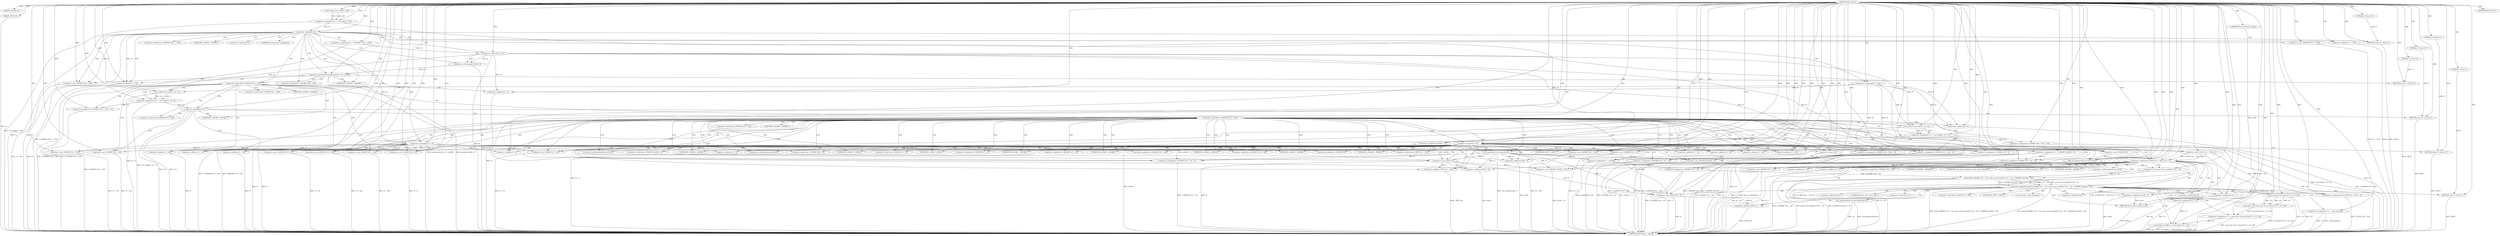 digraph tftp_connect {  
"1000113" [label = "(METHOD,tftp_connect)" ]
"1000386" [label = "(METHOD_RETURN,int __fastcall)" ]
"1000114" [label = "(PARAM,_DWORD *a1)" ]
"1000115" [label = "(PARAM,_BYTE *a2)" ]
"1000129" [label = "(<operator>.assignment,v4 = Curl_ccalloc(1, 336))" ]
"1000131" [label = "(Curl_ccalloc,Curl_ccalloc(1, 336))" ]
"1000134" [label = "(<operator>.assignment,a1[188] = v4)" ]
"1000140" [label = "(<operator>.logicalNot,!v4)" ]
"1000142" [label = "(RETURN,return 27;,return 27;)" ]
"1000143" [label = "(LITERAL,27,return 27;)" ]
"1000144" [label = "(<operator>.assignment,v5 = v4)" ]
"1000147" [label = "(<operator>.assignment,v6 = *(_DWORD *)(*a1 + 1576))" ]
"1000150" [label = "(<operator>.cast,(_DWORD *)(*a1 + 1576))" ]
"1000152" [label = "(<operator>.addition,*a1 + 1576)" ]
"1000157" [label = "(IDENTIFIER,v6,if ( v6 ))" ]
"1000160" [label = "(<operator>.greaterThan,(unsigned int)(v6 - 8) > 0xFFB0)" ]
"1000161" [label = "(<operator>.cast,(unsigned int)(v6 - 8))" ]
"1000163" [label = "(<operator>.subtraction,v6 - 8)" ]
"1000167" [label = "(RETURN,return 71;,return 71;)" ]
"1000168" [label = "(LITERAL,71,return 71;)" ]
"1000171" [label = "(<operator>.assignment,v6 = 512)" ]
"1000175" [label = "(<operator>.logicalNot,!*(_DWORD *)(v4 + 328))" ]
"1000177" [label = "(<operator>.cast,(_DWORD *)(v4 + 328))" ]
"1000179" [label = "(<operator>.addition,v4 + 328)" ]
"1000183" [label = "(<operator>.assignment,v10 = Curl_ccalloc(1, v6 + 4))" ]
"1000185" [label = "(Curl_ccalloc,Curl_ccalloc(1, v6 + 4))" ]
"1000187" [label = "(<operator>.addition,v6 + 4)" ]
"1000190" [label = "(<operator>.assignment,*(_DWORD *)(v5 + 328) = v10)" ]
"1000192" [label = "(<operator>.cast,(_DWORD *)(v5 + 328))" ]
"1000194" [label = "(<operator>.addition,v5 + 328)" ]
"1000199" [label = "(<operator>.logicalNot,!v10)" ]
"1000201" [label = "(RETURN,return 27;,return 27;)" ]
"1000202" [label = "(LITERAL,27,return 27;)" ]
"1000204" [label = "(<operator>.logicalNot,!*(_DWORD *)(v5 + 332))" ]
"1000206" [label = "(<operator>.cast,(_DWORD *)(v5 + 332))" ]
"1000208" [label = "(<operator>.addition,v5 + 332)" ]
"1000212" [label = "(<operator>.assignment,v14 = Curl_ccalloc(1, v6 + 4))" ]
"1000214" [label = "(Curl_ccalloc,Curl_ccalloc(1, v6 + 4))" ]
"1000216" [label = "(<operator>.addition,v6 + 4)" ]
"1000219" [label = "(<operator>.assignment,*(_DWORD *)(v5 + 332) = v14)" ]
"1000221" [label = "(<operator>.cast,(_DWORD *)(v5 + 332))" ]
"1000223" [label = "(<operator>.addition,v5 + 332)" ]
"1000228" [label = "(<operator>.logicalNot,!v14)" ]
"1000230" [label = "(RETURN,return 27;,return 27;)" ]
"1000231" [label = "(LITERAL,27,return 27;)" ]
"1000232" [label = "(Curl_conncontrol,Curl_conncontrol(a1, 1))" ]
"1000235" [label = "(<operator>.assignment,v7 = a1[105])" ]
"1000240" [label = "(<operator>.assignment,v8 = *(_DWORD *)(a1[20] + 4))" ]
"1000243" [label = "(<operator>.cast,(_DWORD *)(a1[20] + 4))" ]
"1000245" [label = "(<operator>.addition,a1[20] + 4)" ]
"1000250" [label = "(<operator>.assignment,*(_DWORD *)(v5 + 8) = -100)" ]
"1000252" [label = "(<operator>.cast,(_DWORD *)(v5 + 8))" ]
"1000254" [label = "(<operator>.addition,v5 + 8)" ]
"1000257" [label = "(<operator>.minus,-100)" ]
"1000259" [label = "(<operator>.assignment,*(_WORD *)(v5 + 52) = v8)" ]
"1000261" [label = "(<operator>.cast,(_WORD *)(v5 + 52))" ]
"1000263" [label = "(<operator>.addition,v5 + 52)" ]
"1000267" [label = "(<operator>.assignment,*(_DWORD *)(v5 + 16) = a1)" ]
"1000269" [label = "(<operator>.cast,(_DWORD *)(v5 + 16))" ]
"1000271" [label = "(<operator>.addition,v5 + 16)" ]
"1000275" [label = "(<operator>.assignment,*(_DWORD *)(v5 + 20) = v7)" ]
"1000277" [label = "(<operator>.cast,(_DWORD *)(v5 + 20))" ]
"1000279" [label = "(<operator>.addition,v5 + 20)" ]
"1000283" [label = "(<operator>.assignment,*(_DWORD *)(v5 + 320) = v6)" ]
"1000285" [label = "(<operator>.cast,(_DWORD *)(v5 + 320))" ]
"1000287" [label = "(<operator>.addition,v5 + 320)" ]
"1000291" [label = "(<operator>.assignment,*(_DWORD *)(v5 + 324) = v6)" ]
"1000293" [label = "(<operator>.cast,(_DWORD *)(v5 + 324))" ]
"1000295" [label = "(<operator>.addition,v5 + 324)" ]
"1000299" [label = "(<operator>.assignment,*(_DWORD *)v5 = 0)" ]
"1000301" [label = "(<operator>.cast,(_DWORD *)v5)" ]
"1000305" [label = "(tftp_set_timeouts,tftp_set_timeouts(v5))" ]
"1000308" [label = "(<operator>.notEquals,(*((_BYTE *)a1 + 591) & 2) != 0)" ]
"1000309" [label = "(<operator>.and,*((_BYTE *)a1 + 591) & 2)" ]
"1000311" [label = "(<operator>.addition,(_BYTE *)a1 + 591)" ]
"1000312" [label = "(<operator>.cast,(_BYTE *)a1)" ]
"1000320" [label = "(Curl_pgrsStartNow,Curl_pgrsStartNow(*a1))" ]
"1000323" [label = "(<operator>.assignment,result = 0)" ]
"1000326" [label = "(<operator>.assignment,*a2 = 1)" ]
"1000330" [label = "(RETURN,return result;,return result;)" ]
"1000331" [label = "(IDENTIFIER,result,return result;)" ]
"1000333" [label = "(<operator>.logicalNot,!bind(*(_DWORD *)(v5 + 20), (const struct sockaddr *)(v5 + 52), *(_DWORD *)(a1[20] + 16)))" ]
"1000334" [label = "(bind,bind(*(_DWORD *)(v5 + 20), (const struct sockaddr *)(v5 + 52), *(_DWORD *)(a1[20] + 16)))" ]
"1000336" [label = "(<operator>.cast,(_DWORD *)(v5 + 20))" ]
"1000338" [label = "(<operator>.addition,v5 + 20)" ]
"1000341" [label = "(<operator>.cast,(const struct sockaddr *)(v5 + 52))" ]
"1000343" [label = "(<operator>.addition,v5 + 52)" ]
"1000347" [label = "(<operator>.cast,(_DWORD *)(a1[20] + 16))" ]
"1000349" [label = "(<operator>.addition,a1[20] + 16)" ]
"1000355" [label = "(<operators>.assignmentOr,*((_BYTE *)a1 + 591) |= 2u)" ]
"1000357" [label = "(<operator>.addition,(_BYTE *)a1 + 591)" ]
"1000358" [label = "(<operator>.cast,(_BYTE *)a1)" ]
"1000364" [label = "(<operator>.assignment,v11 = _errno_location())" ]
"1000367" [label = "(<operator>.assignment,v12 = *a1)" ]
"1000371" [label = "(<operator>.assignment,v13 = (const char *)Curl_strerror(*v11, v15, 128))" ]
"1000373" [label = "(<operator>.cast,(const char *)Curl_strerror(*v11, v15, 128))" ]
"1000375" [label = "(Curl_strerror,Curl_strerror(*v11, v15, 128))" ]
"1000380" [label = "(Curl_failf,Curl_failf(v12, \"bind() failed; %s\", v13))" ]
"1000384" [label = "(RETURN,return 7;,return 7;)" ]
"1000385" [label = "(LITERAL,7,return 7;)" ]
"1000149" [label = "(<operator>.indirection,*(_DWORD *)(*a1 + 1576))" ]
"1000151" [label = "(UNKNOWN,_DWORD *,_DWORD *)" ]
"1000153" [label = "(<operator>.indirection,*a1)" ]
"1000162" [label = "(UNKNOWN,unsigned int,unsigned int)" ]
"1000176" [label = "(<operator>.indirection,*(_DWORD *)(v4 + 328))" ]
"1000178" [label = "(UNKNOWN,_DWORD *,_DWORD *)" ]
"1000191" [label = "(<operator>.indirection,*(_DWORD *)(v5 + 328))" ]
"1000193" [label = "(UNKNOWN,_DWORD *,_DWORD *)" ]
"1000205" [label = "(<operator>.indirection,*(_DWORD *)(v5 + 332))" ]
"1000207" [label = "(UNKNOWN,_DWORD *,_DWORD *)" ]
"1000220" [label = "(<operator>.indirection,*(_DWORD *)(v5 + 332))" ]
"1000222" [label = "(UNKNOWN,_DWORD *,_DWORD *)" ]
"1000237" [label = "(<operator>.indirectIndexAccess,a1[105])" ]
"1000242" [label = "(<operator>.indirection,*(_DWORD *)(a1[20] + 4))" ]
"1000244" [label = "(UNKNOWN,_DWORD *,_DWORD *)" ]
"1000246" [label = "(<operator>.indirectIndexAccess,a1[20])" ]
"1000251" [label = "(<operator>.indirection,*(_DWORD *)(v5 + 8))" ]
"1000253" [label = "(UNKNOWN,_DWORD *,_DWORD *)" ]
"1000260" [label = "(<operator>.indirection,*(_WORD *)(v5 + 52))" ]
"1000262" [label = "(UNKNOWN,_WORD *,_WORD *)" ]
"1000268" [label = "(<operator>.indirection,*(_DWORD *)(v5 + 16))" ]
"1000270" [label = "(UNKNOWN,_DWORD *,_DWORD *)" ]
"1000276" [label = "(<operator>.indirection,*(_DWORD *)(v5 + 20))" ]
"1000278" [label = "(UNKNOWN,_DWORD *,_DWORD *)" ]
"1000284" [label = "(<operator>.indirection,*(_DWORD *)(v5 + 320))" ]
"1000286" [label = "(UNKNOWN,_DWORD *,_DWORD *)" ]
"1000292" [label = "(<operator>.indirection,*(_DWORD *)(v5 + 324))" ]
"1000294" [label = "(UNKNOWN,_DWORD *,_DWORD *)" ]
"1000300" [label = "(<operator>.indirection,*(_DWORD *)v5)" ]
"1000302" [label = "(UNKNOWN,_DWORD *,_DWORD *)" ]
"1000310" [label = "(<operator>.indirection,*((_BYTE *)a1 + 591))" ]
"1000313" [label = "(UNKNOWN,_BYTE *,_BYTE *)" ]
"1000321" [label = "(<operator>.indirection,*a1)" ]
"1000327" [label = "(<operator>.indirection,*a2)" ]
"1000335" [label = "(<operator>.indirection,*(_DWORD *)(v5 + 20))" ]
"1000337" [label = "(UNKNOWN,_DWORD *,_DWORD *)" ]
"1000342" [label = "(UNKNOWN,const struct sockaddr *,const struct sockaddr *)" ]
"1000346" [label = "(<operator>.indirection,*(_DWORD *)(a1[20] + 16))" ]
"1000348" [label = "(UNKNOWN,_DWORD *,_DWORD *)" ]
"1000350" [label = "(<operator>.indirectIndexAccess,a1[20])" ]
"1000356" [label = "(<operator>.indirection,*((_BYTE *)a1 + 591))" ]
"1000359" [label = "(UNKNOWN,_BYTE *,_BYTE *)" ]
"1000366" [label = "(_errno_location,_errno_location())" ]
"1000369" [label = "(<operator>.indirection,*a1)" ]
"1000374" [label = "(UNKNOWN,const char *,const char *)" ]
"1000376" [label = "(<operator>.indirection,*v11)" ]
  "1000167" -> "1000386"  [ label = "DDG: <RET>"] 
  "1000230" -> "1000386"  [ label = "DDG: <RET>"] 
  "1000142" -> "1000386"  [ label = "DDG: <RET>"] 
  "1000384" -> "1000386"  [ label = "DDG: <RET>"] 
  "1000201" -> "1000386"  [ label = "DDG: <RET>"] 
  "1000330" -> "1000386"  [ label = "DDG: <RET>"] 
  "1000308" -> "1000386"  [ label = "DDG: (*((_BYTE *)a1 + 591) & 2) != 0"] 
  "1000259" -> "1000386"  [ label = "DDG: *(_WORD *)(v5 + 52)"] 
  "1000326" -> "1000386"  [ label = "DDG: *a2"] 
  "1000163" -> "1000386"  [ label = "DDG: v6"] 
  "1000160" -> "1000386"  [ label = "DDG: (unsigned int)(v6 - 8)"] 
  "1000192" -> "1000386"  [ label = "DDG: v5 + 328"] 
  "1000204" -> "1000386"  [ label = "DDG: *(_DWORD *)(v5 + 332)"] 
  "1000199" -> "1000386"  [ label = "DDG: v10"] 
  "1000293" -> "1000386"  [ label = "DDG: v5 + 324"] 
  "1000190" -> "1000386"  [ label = "DDG: *(_DWORD *)(v5 + 328)"] 
  "1000334" -> "1000386"  [ label = "DDG: *(_DWORD *)(v5 + 20)"] 
  "1000199" -> "1000386"  [ label = "DDG: !v10"] 
  "1000161" -> "1000386"  [ label = "DDG: v6 - 8"] 
  "1000221" -> "1000386"  [ label = "DDG: v5 + 332"] 
  "1000343" -> "1000386"  [ label = "DDG: v5"] 
  "1000320" -> "1000386"  [ label = "DDG: *a1"] 
  "1000245" -> "1000386"  [ label = "DDG: a1[20]"] 
  "1000216" -> "1000386"  [ label = "DDG: v6"] 
  "1000333" -> "1000386"  [ label = "DDG: bind(*(_DWORD *)(v5 + 20), (const struct sockaddr *)(v5 + 52), *(_DWORD *)(a1[20] + 16))"] 
  "1000367" -> "1000386"  [ label = "DDG: *a1"] 
  "1000228" -> "1000386"  [ label = "DDG: v14"] 
  "1000380" -> "1000386"  [ label = "DDG: Curl_failf(v12, \"bind() failed; %s\", v13)"] 
  "1000150" -> "1000386"  [ label = "DDG: *a1 + 1576"] 
  "1000291" -> "1000386"  [ label = "DDG: v6"] 
  "1000375" -> "1000386"  [ label = "DDG: *v11"] 
  "1000355" -> "1000386"  [ label = "DDG: *((_BYTE *)a1 + 591)"] 
  "1000320" -> "1000386"  [ label = "DDG: Curl_pgrsStartNow(*a1)"] 
  "1000219" -> "1000386"  [ label = "DDG: *(_DWORD *)(v5 + 332)"] 
  "1000212" -> "1000386"  [ label = "DDG: Curl_ccalloc(1, v6 + 4)"] 
  "1000259" -> "1000386"  [ label = "DDG: v8"] 
  "1000152" -> "1000386"  [ label = "DDG: *a1"] 
  "1000334" -> "1000386"  [ label = "DDG: (const struct sockaddr *)(v5 + 52)"] 
  "1000267" -> "1000386"  [ label = "DDG: *(_DWORD *)(v5 + 16)"] 
  "1000364" -> "1000386"  [ label = "DDG: v11"] 
  "1000291" -> "1000386"  [ label = "DDG: *(_DWORD *)(v5 + 324)"] 
  "1000223" -> "1000386"  [ label = "DDG: v5"] 
  "1000147" -> "1000386"  [ label = "DDG: *(_DWORD *)(*a1 + 1576)"] 
  "1000179" -> "1000386"  [ label = "DDG: v4"] 
  "1000204" -> "1000386"  [ label = "DDG: !*(_DWORD *)(v5 + 332)"] 
  "1000275" -> "1000386"  [ label = "DDG: v7"] 
  "1000309" -> "1000386"  [ label = "DDG: *((_BYTE *)a1 + 591)"] 
  "1000235" -> "1000386"  [ label = "DDG: a1[105]"] 
  "1000115" -> "1000386"  [ label = "DDG: a2"] 
  "1000269" -> "1000386"  [ label = "DDG: v5 + 16"] 
  "1000261" -> "1000386"  [ label = "DDG: v5 + 52"] 
  "1000349" -> "1000386"  [ label = "DDG: a1[20]"] 
  "1000334" -> "1000386"  [ label = "DDG: *(_DWORD *)(a1[20] + 16)"] 
  "1000375" -> "1000386"  [ label = "DDG: v15"] 
  "1000232" -> "1000386"  [ label = "DDG: Curl_conncontrol(a1, 1)"] 
  "1000183" -> "1000386"  [ label = "DDG: Curl_ccalloc(1, v6 + 4)"] 
  "1000277" -> "1000386"  [ label = "DDG: v5 + 20"] 
  "1000129" -> "1000386"  [ label = "DDG: Curl_ccalloc(1, 336)"] 
  "1000312" -> "1000386"  [ label = "DDG: a1"] 
  "1000341" -> "1000386"  [ label = "DDG: v5 + 52"] 
  "1000364" -> "1000386"  [ label = "DDG: _errno_location()"] 
  "1000285" -> "1000386"  [ label = "DDG: v5 + 320"] 
  "1000347" -> "1000386"  [ label = "DDG: a1[20] + 16"] 
  "1000187" -> "1000386"  [ label = "DDG: v6"] 
  "1000206" -> "1000386"  [ label = "DDG: v5 + 332"] 
  "1000250" -> "1000386"  [ label = "DDG: -100"] 
  "1000134" -> "1000386"  [ label = "DDG: a1[188]"] 
  "1000140" -> "1000386"  [ label = "DDG: v4"] 
  "1000305" -> "1000386"  [ label = "DDG: v5"] 
  "1000299" -> "1000386"  [ label = "DDG: *(_DWORD *)v5"] 
  "1000185" -> "1000386"  [ label = "DDG: v6 + 4"] 
  "1000228" -> "1000386"  [ label = "DDG: !v14"] 
  "1000240" -> "1000386"  [ label = "DDG: *(_DWORD *)(a1[20] + 4)"] 
  "1000175" -> "1000386"  [ label = "DDG: *(_DWORD *)(v4 + 328)"] 
  "1000177" -> "1000386"  [ label = "DDG: v4 + 328"] 
  "1000373" -> "1000386"  [ label = "DDG: Curl_strerror(*v11, v15, 128)"] 
  "1000140" -> "1000386"  [ label = "DDG: !v4"] 
  "1000144" -> "1000386"  [ label = "DDG: v5"] 
  "1000214" -> "1000386"  [ label = "DDG: v6 + 4"] 
  "1000305" -> "1000386"  [ label = "DDG: tftp_set_timeouts(v5)"] 
  "1000380" -> "1000386"  [ label = "DDG: v13"] 
  "1000283" -> "1000386"  [ label = "DDG: *(_DWORD *)(v5 + 320)"] 
  "1000160" -> "1000386"  [ label = "DDG: (unsigned int)(v6 - 8) > 0xFFB0"] 
  "1000252" -> "1000386"  [ label = "DDG: v5 + 8"] 
  "1000308" -> "1000386"  [ label = "DDG: *((_BYTE *)a1 + 591) & 2"] 
  "1000194" -> "1000386"  [ label = "DDG: v5"] 
  "1000175" -> "1000386"  [ label = "DDG: !*(_DWORD *)(v4 + 328)"] 
  "1000371" -> "1000386"  [ label = "DDG: (const char *)Curl_strerror(*v11, v15, 128)"] 
  "1000275" -> "1000386"  [ label = "DDG: *(_DWORD *)(v5 + 20)"] 
  "1000243" -> "1000386"  [ label = "DDG: a1[20] + 4"] 
  "1000336" -> "1000386"  [ label = "DDG: v5 + 20"] 
  "1000144" -> "1000386"  [ label = "DDG: v4"] 
  "1000380" -> "1000386"  [ label = "DDG: v12"] 
  "1000323" -> "1000386"  [ label = "DDG: result"] 
  "1000357" -> "1000386"  [ label = "DDG: (_BYTE *)a1"] 
  "1000311" -> "1000386"  [ label = "DDG: (_BYTE *)a1"] 
  "1000250" -> "1000386"  [ label = "DDG: *(_DWORD *)(v5 + 8)"] 
  "1000333" -> "1000386"  [ label = "DDG: !bind(*(_DWORD *)(v5 + 20), (const struct sockaddr *)(v5 + 52), *(_DWORD *)(a1[20] + 16))"] 
  "1000358" -> "1000386"  [ label = "DDG: a1"] 
  "1000113" -> "1000114"  [ label = "DDG: "] 
  "1000113" -> "1000115"  [ label = "DDG: "] 
  "1000131" -> "1000129"  [ label = "DDG: 1"] 
  "1000131" -> "1000129"  [ label = "DDG: 336"] 
  "1000113" -> "1000129"  [ label = "DDG: "] 
  "1000113" -> "1000131"  [ label = "DDG: "] 
  "1000129" -> "1000134"  [ label = "DDG: v4"] 
  "1000113" -> "1000134"  [ label = "DDG: "] 
  "1000113" -> "1000140"  [ label = "DDG: "] 
  "1000129" -> "1000140"  [ label = "DDG: v4"] 
  "1000143" -> "1000142"  [ label = "DDG: 27"] 
  "1000113" -> "1000142"  [ label = "DDG: "] 
  "1000113" -> "1000143"  [ label = "DDG: "] 
  "1000140" -> "1000144"  [ label = "DDG: v4"] 
  "1000113" -> "1000144"  [ label = "DDG: "] 
  "1000113" -> "1000147"  [ label = "DDG: "] 
  "1000113" -> "1000150"  [ label = "DDG: "] 
  "1000113" -> "1000152"  [ label = "DDG: "] 
  "1000113" -> "1000157"  [ label = "DDG: "] 
  "1000161" -> "1000160"  [ label = "DDG: v6 - 8"] 
  "1000163" -> "1000161"  [ label = "DDG: v6"] 
  "1000163" -> "1000161"  [ label = "DDG: 8"] 
  "1000147" -> "1000163"  [ label = "DDG: v6"] 
  "1000113" -> "1000163"  [ label = "DDG: "] 
  "1000113" -> "1000160"  [ label = "DDG: "] 
  "1000168" -> "1000167"  [ label = "DDG: 71"] 
  "1000113" -> "1000167"  [ label = "DDG: "] 
  "1000113" -> "1000168"  [ label = "DDG: "] 
  "1000113" -> "1000171"  [ label = "DDG: "] 
  "1000113" -> "1000177"  [ label = "DDG: "] 
  "1000140" -> "1000177"  [ label = "DDG: v4"] 
  "1000113" -> "1000179"  [ label = "DDG: "] 
  "1000140" -> "1000179"  [ label = "DDG: v4"] 
  "1000185" -> "1000183"  [ label = "DDG: 1"] 
  "1000185" -> "1000183"  [ label = "DDG: v6 + 4"] 
  "1000113" -> "1000183"  [ label = "DDG: "] 
  "1000113" -> "1000185"  [ label = "DDG: "] 
  "1000163" -> "1000185"  [ label = "DDG: v6"] 
  "1000171" -> "1000185"  [ label = "DDG: v6"] 
  "1000163" -> "1000187"  [ label = "DDG: v6"] 
  "1000171" -> "1000187"  [ label = "DDG: v6"] 
  "1000113" -> "1000187"  [ label = "DDG: "] 
  "1000183" -> "1000190"  [ label = "DDG: v10"] 
  "1000113" -> "1000190"  [ label = "DDG: "] 
  "1000144" -> "1000192"  [ label = "DDG: v5"] 
  "1000113" -> "1000192"  [ label = "DDG: "] 
  "1000144" -> "1000194"  [ label = "DDG: v5"] 
  "1000113" -> "1000194"  [ label = "DDG: "] 
  "1000113" -> "1000199"  [ label = "DDG: "] 
  "1000183" -> "1000199"  [ label = "DDG: v10"] 
  "1000202" -> "1000201"  [ label = "DDG: 27"] 
  "1000113" -> "1000201"  [ label = "DDG: "] 
  "1000113" -> "1000202"  [ label = "DDG: "] 
  "1000144" -> "1000206"  [ label = "DDG: v5"] 
  "1000113" -> "1000206"  [ label = "DDG: "] 
  "1000144" -> "1000208"  [ label = "DDG: v5"] 
  "1000113" -> "1000208"  [ label = "DDG: "] 
  "1000214" -> "1000212"  [ label = "DDG: 1"] 
  "1000214" -> "1000212"  [ label = "DDG: v6 + 4"] 
  "1000113" -> "1000212"  [ label = "DDG: "] 
  "1000113" -> "1000214"  [ label = "DDG: "] 
  "1000163" -> "1000214"  [ label = "DDG: v6"] 
  "1000171" -> "1000214"  [ label = "DDG: v6"] 
  "1000163" -> "1000216"  [ label = "DDG: v6"] 
  "1000171" -> "1000216"  [ label = "DDG: v6"] 
  "1000113" -> "1000216"  [ label = "DDG: "] 
  "1000212" -> "1000219"  [ label = "DDG: v14"] 
  "1000113" -> "1000219"  [ label = "DDG: "] 
  "1000113" -> "1000221"  [ label = "DDG: "] 
  "1000144" -> "1000221"  [ label = "DDG: v5"] 
  "1000113" -> "1000223"  [ label = "DDG: "] 
  "1000144" -> "1000223"  [ label = "DDG: v5"] 
  "1000113" -> "1000228"  [ label = "DDG: "] 
  "1000212" -> "1000228"  [ label = "DDG: v14"] 
  "1000231" -> "1000230"  [ label = "DDG: 27"] 
  "1000113" -> "1000230"  [ label = "DDG: "] 
  "1000113" -> "1000231"  [ label = "DDG: "] 
  "1000134" -> "1000232"  [ label = "DDG: a1[188]"] 
  "1000113" -> "1000232"  [ label = "DDG: "] 
  "1000232" -> "1000235"  [ label = "DDG: a1"] 
  "1000113" -> "1000235"  [ label = "DDG: "] 
  "1000113" -> "1000240"  [ label = "DDG: "] 
  "1000232" -> "1000243"  [ label = "DDG: a1"] 
  "1000113" -> "1000243"  [ label = "DDG: "] 
  "1000232" -> "1000245"  [ label = "DDG: a1"] 
  "1000113" -> "1000245"  [ label = "DDG: "] 
  "1000257" -> "1000250"  [ label = "DDG: 100"] 
  "1000113" -> "1000252"  [ label = "DDG: "] 
  "1000144" -> "1000252"  [ label = "DDG: v5"] 
  "1000113" -> "1000254"  [ label = "DDG: "] 
  "1000144" -> "1000254"  [ label = "DDG: v5"] 
  "1000113" -> "1000257"  [ label = "DDG: "] 
  "1000240" -> "1000259"  [ label = "DDG: v8"] 
  "1000113" -> "1000259"  [ label = "DDG: "] 
  "1000113" -> "1000261"  [ label = "DDG: "] 
  "1000144" -> "1000261"  [ label = "DDG: v5"] 
  "1000113" -> "1000263"  [ label = "DDG: "] 
  "1000144" -> "1000263"  [ label = "DDG: v5"] 
  "1000232" -> "1000267"  [ label = "DDG: a1"] 
  "1000134" -> "1000267"  [ label = "DDG: a1[188]"] 
  "1000113" -> "1000267"  [ label = "DDG: "] 
  "1000113" -> "1000269"  [ label = "DDG: "] 
  "1000144" -> "1000269"  [ label = "DDG: v5"] 
  "1000113" -> "1000271"  [ label = "DDG: "] 
  "1000144" -> "1000271"  [ label = "DDG: v5"] 
  "1000235" -> "1000275"  [ label = "DDG: v7"] 
  "1000113" -> "1000275"  [ label = "DDG: "] 
  "1000113" -> "1000277"  [ label = "DDG: "] 
  "1000144" -> "1000277"  [ label = "DDG: v5"] 
  "1000113" -> "1000279"  [ label = "DDG: "] 
  "1000144" -> "1000279"  [ label = "DDG: v5"] 
  "1000163" -> "1000283"  [ label = "DDG: v6"] 
  "1000171" -> "1000283"  [ label = "DDG: v6"] 
  "1000113" -> "1000283"  [ label = "DDG: "] 
  "1000113" -> "1000285"  [ label = "DDG: "] 
  "1000144" -> "1000285"  [ label = "DDG: v5"] 
  "1000113" -> "1000287"  [ label = "DDG: "] 
  "1000144" -> "1000287"  [ label = "DDG: v5"] 
  "1000113" -> "1000291"  [ label = "DDG: "] 
  "1000163" -> "1000291"  [ label = "DDG: v6"] 
  "1000171" -> "1000291"  [ label = "DDG: v6"] 
  "1000113" -> "1000293"  [ label = "DDG: "] 
  "1000144" -> "1000293"  [ label = "DDG: v5"] 
  "1000113" -> "1000295"  [ label = "DDG: "] 
  "1000144" -> "1000295"  [ label = "DDG: v5"] 
  "1000113" -> "1000299"  [ label = "DDG: "] 
  "1000113" -> "1000301"  [ label = "DDG: "] 
  "1000144" -> "1000301"  [ label = "DDG: v5"] 
  "1000301" -> "1000305"  [ label = "DDG: v5"] 
  "1000113" -> "1000305"  [ label = "DDG: "] 
  "1000309" -> "1000308"  [ label = "DDG: *((_BYTE *)a1 + 591)"] 
  "1000309" -> "1000308"  [ label = "DDG: 2"] 
  "1000312" -> "1000311"  [ label = "DDG: a1"] 
  "1000134" -> "1000312"  [ label = "DDG: a1[188]"] 
  "1000113" -> "1000312"  [ label = "DDG: "] 
  "1000232" -> "1000312"  [ label = "DDG: a1"] 
  "1000113" -> "1000311"  [ label = "DDG: "] 
  "1000113" -> "1000309"  [ label = "DDG: "] 
  "1000113" -> "1000308"  [ label = "DDG: "] 
  "1000113" -> "1000323"  [ label = "DDG: "] 
  "1000113" -> "1000326"  [ label = "DDG: "] 
  "1000331" -> "1000330"  [ label = "DDG: result"] 
  "1000323" -> "1000330"  [ label = "DDG: result"] 
  "1000113" -> "1000331"  [ label = "DDG: "] 
  "1000334" -> "1000333"  [ label = "DDG: *(_DWORD *)(v5 + 20)"] 
  "1000334" -> "1000333"  [ label = "DDG: (const struct sockaddr *)(v5 + 52)"] 
  "1000334" -> "1000333"  [ label = "DDG: *(_DWORD *)(a1[20] + 16)"] 
  "1000275" -> "1000334"  [ label = "DDG: *(_DWORD *)(v5 + 20)"] 
  "1000305" -> "1000336"  [ label = "DDG: v5"] 
  "1000113" -> "1000336"  [ label = "DDG: "] 
  "1000305" -> "1000338"  [ label = "DDG: v5"] 
  "1000113" -> "1000338"  [ label = "DDG: "] 
  "1000341" -> "1000334"  [ label = "DDG: v5 + 52"] 
  "1000113" -> "1000341"  [ label = "DDG: "] 
  "1000305" -> "1000341"  [ label = "DDG: v5"] 
  "1000113" -> "1000343"  [ label = "DDG: "] 
  "1000305" -> "1000343"  [ label = "DDG: v5"] 
  "1000312" -> "1000347"  [ label = "DDG: a1"] 
  "1000232" -> "1000347"  [ label = "DDG: a1"] 
  "1000113" -> "1000347"  [ label = "DDG: "] 
  "1000312" -> "1000349"  [ label = "DDG: a1"] 
  "1000232" -> "1000349"  [ label = "DDG: a1"] 
  "1000113" -> "1000349"  [ label = "DDG: "] 
  "1000113" -> "1000355"  [ label = "DDG: "] 
  "1000309" -> "1000355"  [ label = "DDG: *((_BYTE *)a1 + 591)"] 
  "1000358" -> "1000357"  [ label = "DDG: a1"] 
  "1000312" -> "1000358"  [ label = "DDG: a1"] 
  "1000134" -> "1000358"  [ label = "DDG: a1[188]"] 
  "1000113" -> "1000358"  [ label = "DDG: "] 
  "1000232" -> "1000358"  [ label = "DDG: a1"] 
  "1000113" -> "1000357"  [ label = "DDG: "] 
  "1000113" -> "1000364"  [ label = "DDG: "] 
  "1000113" -> "1000367"  [ label = "DDG: "] 
  "1000373" -> "1000371"  [ label = "DDG: Curl_strerror(*v11, v15, 128)"] 
  "1000113" -> "1000371"  [ label = "DDG: "] 
  "1000375" -> "1000373"  [ label = "DDG: *v11"] 
  "1000375" -> "1000373"  [ label = "DDG: v15"] 
  "1000375" -> "1000373"  [ label = "DDG: 128"] 
  "1000113" -> "1000375"  [ label = "DDG: "] 
  "1000367" -> "1000380"  [ label = "DDG: v12"] 
  "1000113" -> "1000380"  [ label = "DDG: "] 
  "1000371" -> "1000380"  [ label = "DDG: v13"] 
  "1000385" -> "1000384"  [ label = "DDG: 7"] 
  "1000113" -> "1000384"  [ label = "DDG: "] 
  "1000113" -> "1000385"  [ label = "DDG: "] 
  "1000140" -> "1000144"  [ label = "CDG: "] 
  "1000140" -> "1000142"  [ label = "CDG: "] 
  "1000140" -> "1000153"  [ label = "CDG: "] 
  "1000140" -> "1000152"  [ label = "CDG: "] 
  "1000140" -> "1000151"  [ label = "CDG: "] 
  "1000140" -> "1000150"  [ label = "CDG: "] 
  "1000140" -> "1000149"  [ label = "CDG: "] 
  "1000140" -> "1000147"  [ label = "CDG: "] 
  "1000140" -> "1000160"  [ label = "CDG: "] 
  "1000140" -> "1000176"  [ label = "CDG: "] 
  "1000140" -> "1000175"  [ label = "CDG: "] 
  "1000140" -> "1000171"  [ label = "CDG: "] 
  "1000140" -> "1000163"  [ label = "CDG: "] 
  "1000140" -> "1000162"  [ label = "CDG: "] 
  "1000140" -> "1000161"  [ label = "CDG: "] 
  "1000140" -> "1000179"  [ label = "CDG: "] 
  "1000140" -> "1000178"  [ label = "CDG: "] 
  "1000140" -> "1000177"  [ label = "CDG: "] 
  "1000160" -> "1000176"  [ label = "CDG: "] 
  "1000160" -> "1000175"  [ label = "CDG: "] 
  "1000160" -> "1000167"  [ label = "CDG: "] 
  "1000160" -> "1000179"  [ label = "CDG: "] 
  "1000160" -> "1000178"  [ label = "CDG: "] 
  "1000160" -> "1000177"  [ label = "CDG: "] 
  "1000175" -> "1000192"  [ label = "CDG: "] 
  "1000175" -> "1000191"  [ label = "CDG: "] 
  "1000175" -> "1000190"  [ label = "CDG: "] 
  "1000175" -> "1000187"  [ label = "CDG: "] 
  "1000175" -> "1000185"  [ label = "CDG: "] 
  "1000175" -> "1000183"  [ label = "CDG: "] 
  "1000175" -> "1000208"  [ label = "CDG: "] 
  "1000175" -> "1000207"  [ label = "CDG: "] 
  "1000175" -> "1000206"  [ label = "CDG: "] 
  "1000175" -> "1000205"  [ label = "CDG: "] 
  "1000175" -> "1000204"  [ label = "CDG: "] 
  "1000175" -> "1000199"  [ label = "CDG: "] 
  "1000175" -> "1000194"  [ label = "CDG: "] 
  "1000175" -> "1000193"  [ label = "CDG: "] 
  "1000199" -> "1000208"  [ label = "CDG: "] 
  "1000199" -> "1000207"  [ label = "CDG: "] 
  "1000199" -> "1000206"  [ label = "CDG: "] 
  "1000199" -> "1000205"  [ label = "CDG: "] 
  "1000199" -> "1000204"  [ label = "CDG: "] 
  "1000199" -> "1000201"  [ label = "CDG: "] 
  "1000204" -> "1000223"  [ label = "CDG: "] 
  "1000204" -> "1000222"  [ label = "CDG: "] 
  "1000204" -> "1000221"  [ label = "CDG: "] 
  "1000204" -> "1000220"  [ label = "CDG: "] 
  "1000204" -> "1000219"  [ label = "CDG: "] 
  "1000204" -> "1000216"  [ label = "CDG: "] 
  "1000204" -> "1000214"  [ label = "CDG: "] 
  "1000204" -> "1000212"  [ label = "CDG: "] 
  "1000204" -> "1000240"  [ label = "CDG: "] 
  "1000204" -> "1000237"  [ label = "CDG: "] 
  "1000204" -> "1000235"  [ label = "CDG: "] 
  "1000204" -> "1000232"  [ label = "CDG: "] 
  "1000204" -> "1000228"  [ label = "CDG: "] 
  "1000204" -> "1000254"  [ label = "CDG: "] 
  "1000204" -> "1000253"  [ label = "CDG: "] 
  "1000204" -> "1000252"  [ label = "CDG: "] 
  "1000204" -> "1000251"  [ label = "CDG: "] 
  "1000204" -> "1000250"  [ label = "CDG: "] 
  "1000204" -> "1000246"  [ label = "CDG: "] 
  "1000204" -> "1000245"  [ label = "CDG: "] 
  "1000204" -> "1000244"  [ label = "CDG: "] 
  "1000204" -> "1000243"  [ label = "CDG: "] 
  "1000204" -> "1000242"  [ label = "CDG: "] 
  "1000204" -> "1000271"  [ label = "CDG: "] 
  "1000204" -> "1000270"  [ label = "CDG: "] 
  "1000204" -> "1000269"  [ label = "CDG: "] 
  "1000204" -> "1000268"  [ label = "CDG: "] 
  "1000204" -> "1000267"  [ label = "CDG: "] 
  "1000204" -> "1000263"  [ label = "CDG: "] 
  "1000204" -> "1000262"  [ label = "CDG: "] 
  "1000204" -> "1000261"  [ label = "CDG: "] 
  "1000204" -> "1000260"  [ label = "CDG: "] 
  "1000204" -> "1000259"  [ label = "CDG: "] 
  "1000204" -> "1000257"  [ label = "CDG: "] 
  "1000204" -> "1000287"  [ label = "CDG: "] 
  "1000204" -> "1000286"  [ label = "CDG: "] 
  "1000204" -> "1000285"  [ label = "CDG: "] 
  "1000204" -> "1000284"  [ label = "CDG: "] 
  "1000204" -> "1000283"  [ label = "CDG: "] 
  "1000204" -> "1000279"  [ label = "CDG: "] 
  "1000204" -> "1000278"  [ label = "CDG: "] 
  "1000204" -> "1000277"  [ label = "CDG: "] 
  "1000204" -> "1000276"  [ label = "CDG: "] 
  "1000204" -> "1000275"  [ label = "CDG: "] 
  "1000204" -> "1000302"  [ label = "CDG: "] 
  "1000204" -> "1000301"  [ label = "CDG: "] 
  "1000204" -> "1000300"  [ label = "CDG: "] 
  "1000204" -> "1000299"  [ label = "CDG: "] 
  "1000204" -> "1000295"  [ label = "CDG: "] 
  "1000204" -> "1000294"  [ label = "CDG: "] 
  "1000204" -> "1000293"  [ label = "CDG: "] 
  "1000204" -> "1000292"  [ label = "CDG: "] 
  "1000204" -> "1000291"  [ label = "CDG: "] 
  "1000204" -> "1000313"  [ label = "CDG: "] 
  "1000204" -> "1000312"  [ label = "CDG: "] 
  "1000204" -> "1000311"  [ label = "CDG: "] 
  "1000204" -> "1000310"  [ label = "CDG: "] 
  "1000204" -> "1000309"  [ label = "CDG: "] 
  "1000204" -> "1000308"  [ label = "CDG: "] 
  "1000204" -> "1000305"  [ label = "CDG: "] 
  "1000228" -> "1000240"  [ label = "CDG: "] 
  "1000228" -> "1000237"  [ label = "CDG: "] 
  "1000228" -> "1000235"  [ label = "CDG: "] 
  "1000228" -> "1000232"  [ label = "CDG: "] 
  "1000228" -> "1000230"  [ label = "CDG: "] 
  "1000228" -> "1000254"  [ label = "CDG: "] 
  "1000228" -> "1000253"  [ label = "CDG: "] 
  "1000228" -> "1000252"  [ label = "CDG: "] 
  "1000228" -> "1000251"  [ label = "CDG: "] 
  "1000228" -> "1000250"  [ label = "CDG: "] 
  "1000228" -> "1000246"  [ label = "CDG: "] 
  "1000228" -> "1000245"  [ label = "CDG: "] 
  "1000228" -> "1000244"  [ label = "CDG: "] 
  "1000228" -> "1000243"  [ label = "CDG: "] 
  "1000228" -> "1000242"  [ label = "CDG: "] 
  "1000228" -> "1000271"  [ label = "CDG: "] 
  "1000228" -> "1000270"  [ label = "CDG: "] 
  "1000228" -> "1000269"  [ label = "CDG: "] 
  "1000228" -> "1000268"  [ label = "CDG: "] 
  "1000228" -> "1000267"  [ label = "CDG: "] 
  "1000228" -> "1000263"  [ label = "CDG: "] 
  "1000228" -> "1000262"  [ label = "CDG: "] 
  "1000228" -> "1000261"  [ label = "CDG: "] 
  "1000228" -> "1000260"  [ label = "CDG: "] 
  "1000228" -> "1000259"  [ label = "CDG: "] 
  "1000228" -> "1000257"  [ label = "CDG: "] 
  "1000228" -> "1000287"  [ label = "CDG: "] 
  "1000228" -> "1000286"  [ label = "CDG: "] 
  "1000228" -> "1000285"  [ label = "CDG: "] 
  "1000228" -> "1000284"  [ label = "CDG: "] 
  "1000228" -> "1000283"  [ label = "CDG: "] 
  "1000228" -> "1000279"  [ label = "CDG: "] 
  "1000228" -> "1000278"  [ label = "CDG: "] 
  "1000228" -> "1000277"  [ label = "CDG: "] 
  "1000228" -> "1000276"  [ label = "CDG: "] 
  "1000228" -> "1000275"  [ label = "CDG: "] 
  "1000228" -> "1000302"  [ label = "CDG: "] 
  "1000228" -> "1000301"  [ label = "CDG: "] 
  "1000228" -> "1000300"  [ label = "CDG: "] 
  "1000228" -> "1000299"  [ label = "CDG: "] 
  "1000228" -> "1000295"  [ label = "CDG: "] 
  "1000228" -> "1000294"  [ label = "CDG: "] 
  "1000228" -> "1000293"  [ label = "CDG: "] 
  "1000228" -> "1000292"  [ label = "CDG: "] 
  "1000228" -> "1000291"  [ label = "CDG: "] 
  "1000228" -> "1000313"  [ label = "CDG: "] 
  "1000228" -> "1000312"  [ label = "CDG: "] 
  "1000228" -> "1000311"  [ label = "CDG: "] 
  "1000228" -> "1000310"  [ label = "CDG: "] 
  "1000228" -> "1000309"  [ label = "CDG: "] 
  "1000228" -> "1000308"  [ label = "CDG: "] 
  "1000228" -> "1000305"  [ label = "CDG: "] 
  "1000308" -> "1000320"  [ label = "CDG: "] 
  "1000308" -> "1000336"  [ label = "CDG: "] 
  "1000308" -> "1000335"  [ label = "CDG: "] 
  "1000308" -> "1000334"  [ label = "CDG: "] 
  "1000308" -> "1000333"  [ label = "CDG: "] 
  "1000308" -> "1000330"  [ label = "CDG: "] 
  "1000308" -> "1000327"  [ label = "CDG: "] 
  "1000308" -> "1000326"  [ label = "CDG: "] 
  "1000308" -> "1000323"  [ label = "CDG: "] 
  "1000308" -> "1000321"  [ label = "CDG: "] 
  "1000308" -> "1000350"  [ label = "CDG: "] 
  "1000308" -> "1000349"  [ label = "CDG: "] 
  "1000308" -> "1000348"  [ label = "CDG: "] 
  "1000308" -> "1000347"  [ label = "CDG: "] 
  "1000308" -> "1000346"  [ label = "CDG: "] 
  "1000308" -> "1000343"  [ label = "CDG: "] 
  "1000308" -> "1000342"  [ label = "CDG: "] 
  "1000308" -> "1000341"  [ label = "CDG: "] 
  "1000308" -> "1000338"  [ label = "CDG: "] 
  "1000308" -> "1000337"  [ label = "CDG: "] 
  "1000333" -> "1000320"  [ label = "CDG: "] 
  "1000333" -> "1000330"  [ label = "CDG: "] 
  "1000333" -> "1000327"  [ label = "CDG: "] 
  "1000333" -> "1000326"  [ label = "CDG: "] 
  "1000333" -> "1000323"  [ label = "CDG: "] 
  "1000333" -> "1000321"  [ label = "CDG: "] 
  "1000333" -> "1000367"  [ label = "CDG: "] 
  "1000333" -> "1000366"  [ label = "CDG: "] 
  "1000333" -> "1000364"  [ label = "CDG: "] 
  "1000333" -> "1000359"  [ label = "CDG: "] 
  "1000333" -> "1000358"  [ label = "CDG: "] 
  "1000333" -> "1000357"  [ label = "CDG: "] 
  "1000333" -> "1000356"  [ label = "CDG: "] 
  "1000333" -> "1000355"  [ label = "CDG: "] 
  "1000333" -> "1000384"  [ label = "CDG: "] 
  "1000333" -> "1000380"  [ label = "CDG: "] 
  "1000333" -> "1000376"  [ label = "CDG: "] 
  "1000333" -> "1000375"  [ label = "CDG: "] 
  "1000333" -> "1000374"  [ label = "CDG: "] 
  "1000333" -> "1000373"  [ label = "CDG: "] 
  "1000333" -> "1000371"  [ label = "CDG: "] 
  "1000333" -> "1000369"  [ label = "CDG: "] 
}
